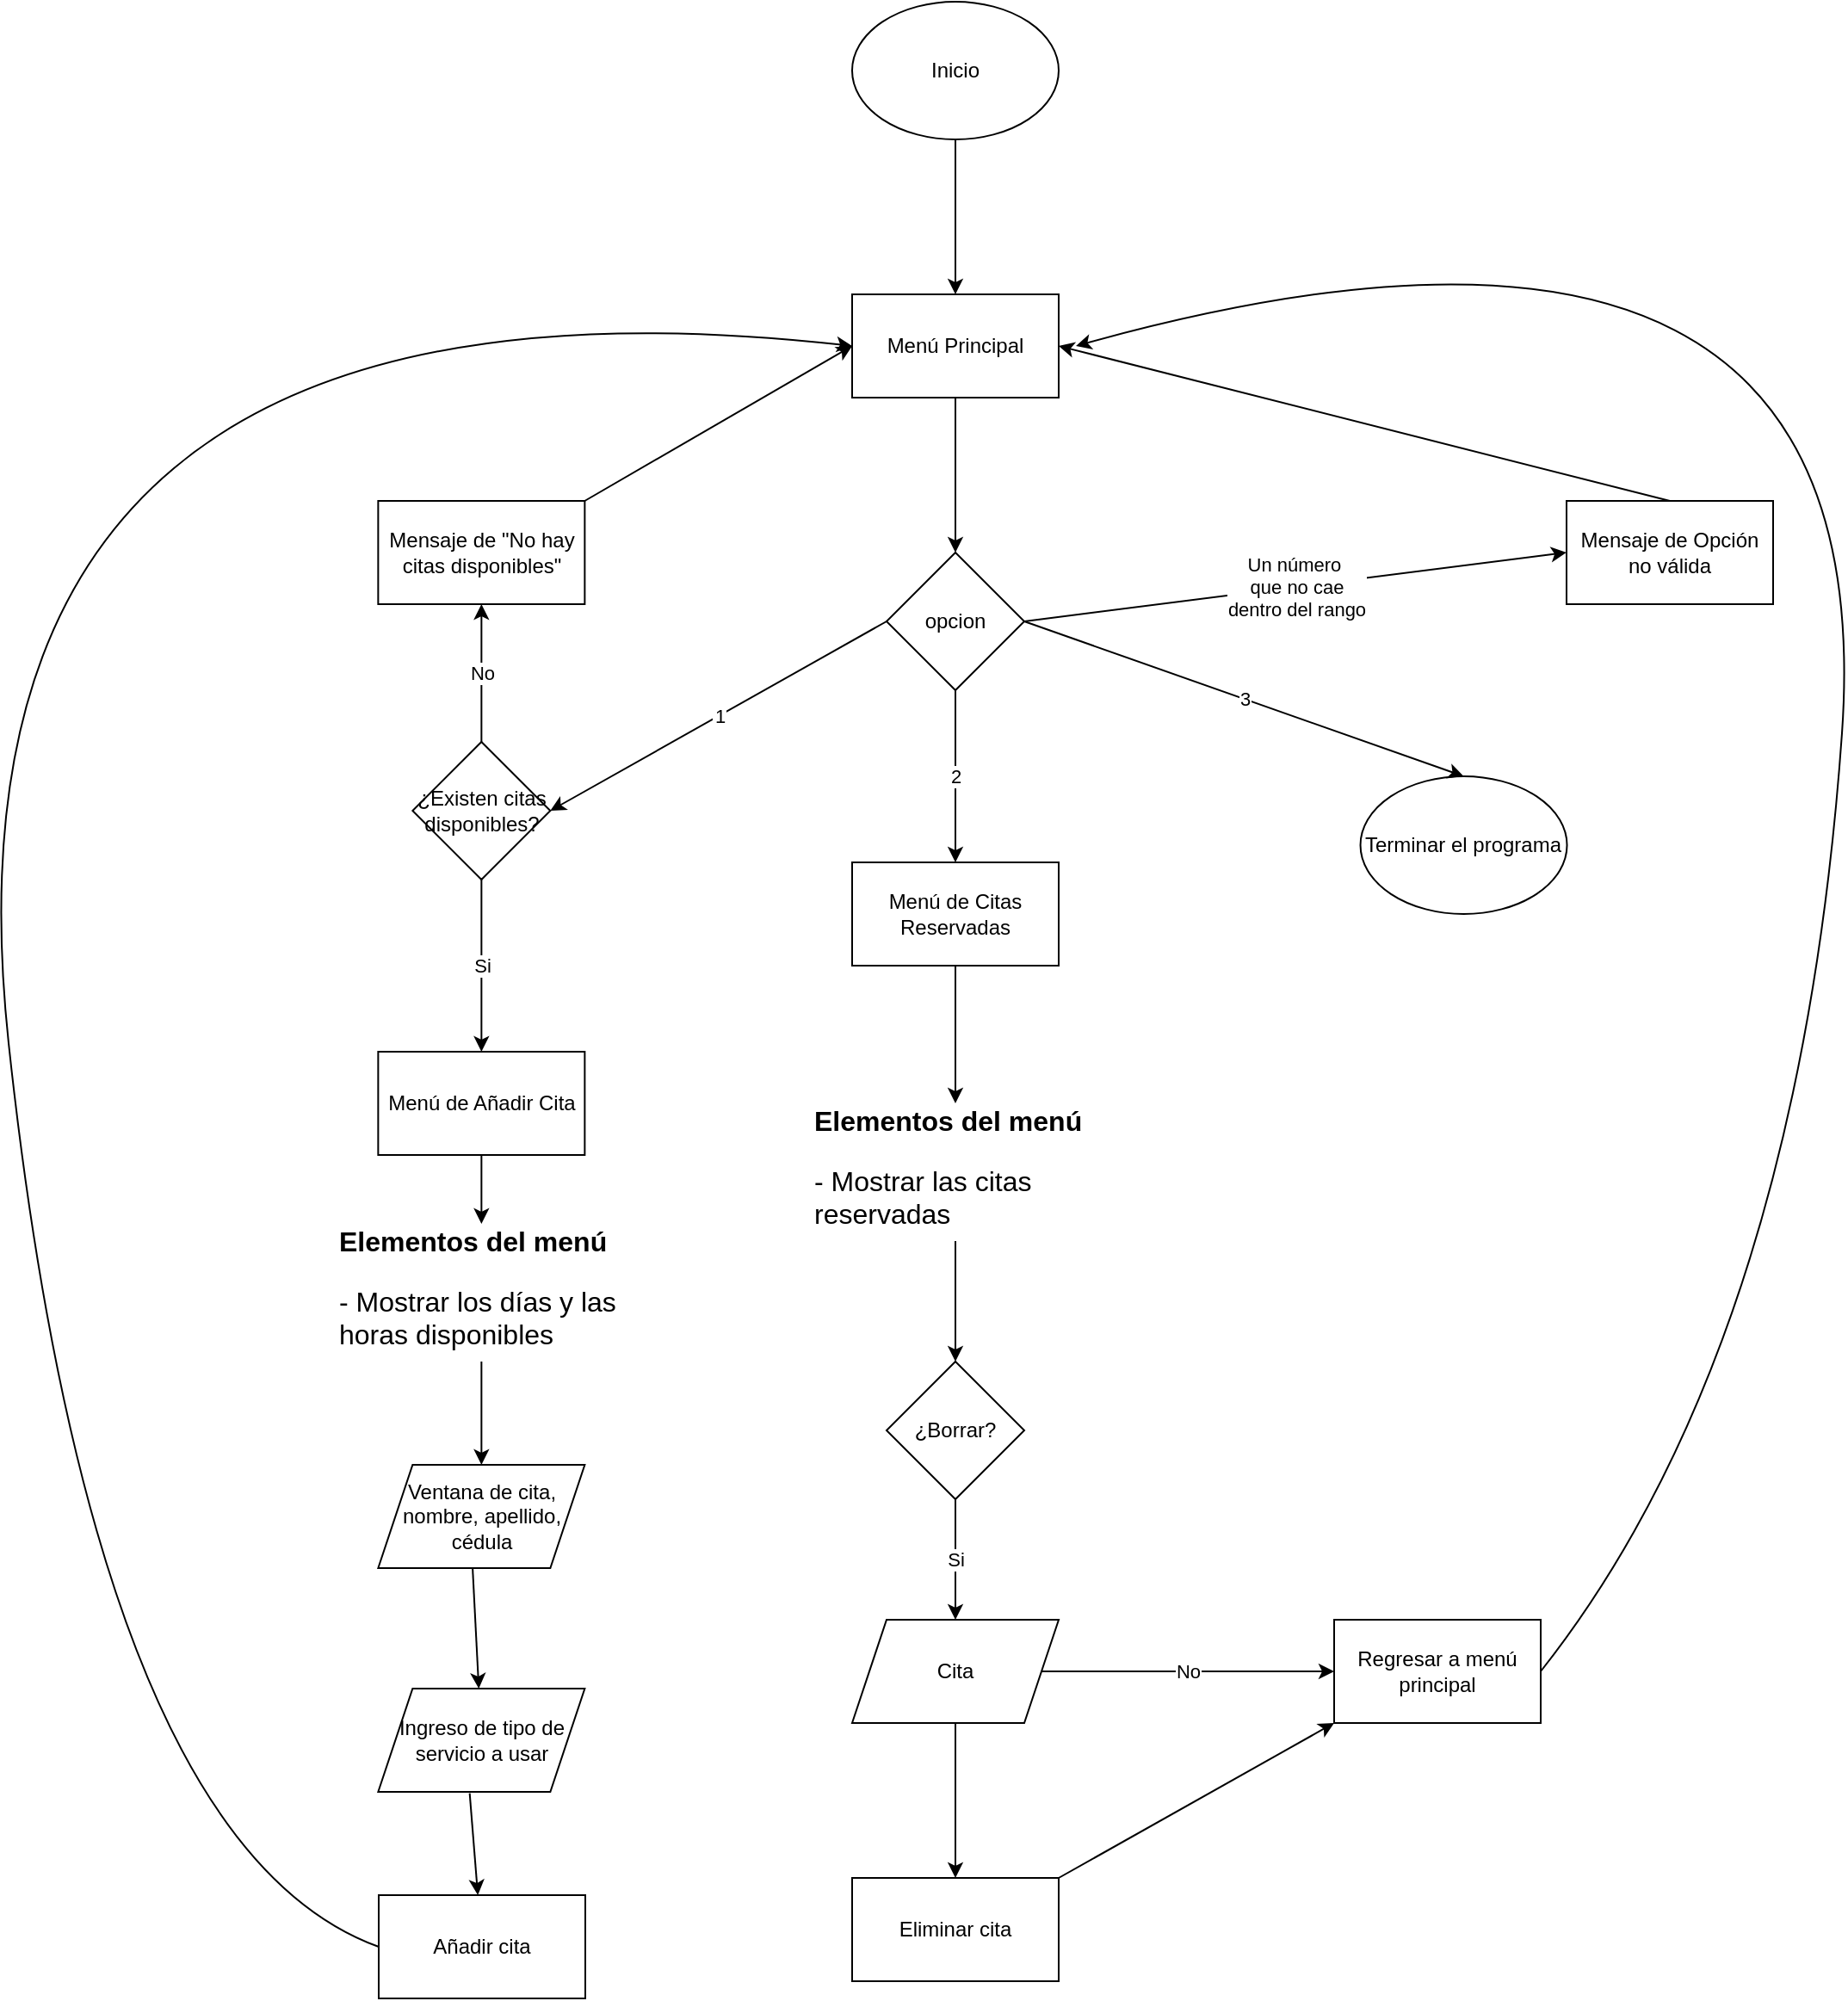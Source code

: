 <mxfile version="13.9.3" type="device"><diagram id="-OCHDFf61pPJBfT8Ho5-" name="Page-1"><mxGraphModel dx="2204" dy="1296" grid="1" gridSize="10" guides="1" tooltips="1" connect="1" arrows="1" fold="1" page="1" pageScale="1" pageWidth="1200" pageHeight="1920" math="0" shadow="0"><root><mxCell id="0"/><mxCell id="1" parent="0"/><mxCell id="IcwecvfH2MnojGUr0f61-1" value="Inicio" style="ellipse;whiteSpace=wrap;html=1;" vertex="1" parent="1"><mxGeometry x="560" y="30" width="120" height="80" as="geometry"/></mxCell><mxCell id="IcwecvfH2MnojGUr0f61-3" value="" style="endArrow=classic;html=1;exitX=0.5;exitY=1;exitDx=0;exitDy=0;entryX=0.5;entryY=0;entryDx=0;entryDy=0;" edge="1" parent="1" source="IcwecvfH2MnojGUr0f61-1" target="IcwecvfH2MnojGUr0f61-4"><mxGeometry width="50" height="50" relative="1" as="geometry"><mxPoint x="619.66" y="120" as="sourcePoint"/><mxPoint x="619.66" y="180" as="targetPoint"/></mxGeometry></mxCell><mxCell id="IcwecvfH2MnojGUr0f61-4" value="Menú Principal" style="rounded=0;whiteSpace=wrap;html=1;" vertex="1" parent="1"><mxGeometry x="560" y="200" width="120" height="60" as="geometry"/></mxCell><mxCell id="IcwecvfH2MnojGUr0f61-18" value="opcion" style="rhombus;whiteSpace=wrap;html=1;rounded=0;" vertex="1" parent="1"><mxGeometry x="580" y="350" width="80" height="80" as="geometry"/></mxCell><mxCell id="IcwecvfH2MnojGUr0f61-19" value="" style="endArrow=classic;html=1;exitX=0.5;exitY=1;exitDx=0;exitDy=0;entryX=0.5;entryY=0;entryDx=0;entryDy=0;" edge="1" parent="1" source="IcwecvfH2MnojGUr0f61-4" target="IcwecvfH2MnojGUr0f61-18"><mxGeometry width="50" height="50" relative="1" as="geometry"><mxPoint x="619.41" y="270.0" as="sourcePoint"/><mxPoint x="619.41" y="330" as="targetPoint"/></mxGeometry></mxCell><mxCell id="IcwecvfH2MnojGUr0f61-20" value="Menú de Añadir Cita" style="rounded=0;whiteSpace=wrap;html=1;" vertex="1" parent="1"><mxGeometry x="284.68" y="640" width="120" height="60" as="geometry"/></mxCell><mxCell id="IcwecvfH2MnojGUr0f61-21" value="Menú de Citas Reservadas" style="rounded=0;whiteSpace=wrap;html=1;" vertex="1" parent="1"><mxGeometry x="560" y="530" width="120" height="60" as="geometry"/></mxCell><mxCell id="IcwecvfH2MnojGUr0f61-23" value="Terminar el programa" style="ellipse;whiteSpace=wrap;html=1;rounded=0;" vertex="1" parent="1"><mxGeometry x="855.27" y="480.01" width="120" height="80" as="geometry"/></mxCell><mxCell id="IcwecvfH2MnojGUr0f61-35" value="1" style="endArrow=classic;html=1;exitX=0;exitY=0.5;exitDx=0;exitDy=0;entryX=1;entryY=0.5;entryDx=0;entryDy=0;" edge="1" parent="1" source="IcwecvfH2MnojGUr0f61-18" target="IcwecvfH2MnojGUr0f61-49"><mxGeometry relative="1" as="geometry"><mxPoint x="490" y="380" as="sourcePoint"/><mxPoint x="260" y="370" as="targetPoint"/></mxGeometry></mxCell><mxCell id="IcwecvfH2MnojGUr0f61-36" value="1" style="edgeLabel;resizable=0;html=1;align=center;verticalAlign=middle;" connectable="0" vertex="1" parent="IcwecvfH2MnojGUr0f61-35"><mxGeometry relative="1" as="geometry"/></mxCell><mxCell id="IcwecvfH2MnojGUr0f61-39" value="" style="endArrow=classic;html=1;exitX=1;exitY=0.5;exitDx=0;exitDy=0;entryX=0.5;entryY=0;entryDx=0;entryDy=0;" edge="1" parent="1" source="IcwecvfH2MnojGUr0f61-18" target="IcwecvfH2MnojGUr0f61-23"><mxGeometry relative="1" as="geometry"><mxPoint x="760" y="389.5" as="sourcePoint"/><mxPoint x="860" y="389.5" as="targetPoint"/></mxGeometry></mxCell><mxCell id="IcwecvfH2MnojGUr0f61-40" value="3" style="edgeLabel;resizable=0;html=1;align=center;verticalAlign=middle;" connectable="0" vertex="1" parent="IcwecvfH2MnojGUr0f61-39"><mxGeometry relative="1" as="geometry"/></mxCell><mxCell id="IcwecvfH2MnojGUr0f61-41" value="" style="endArrow=classic;html=1;exitX=0.5;exitY=1;exitDx=0;exitDy=0;entryX=0.5;entryY=0;entryDx=0;entryDy=0;" edge="1" parent="1" source="IcwecvfH2MnojGUr0f61-18" target="IcwecvfH2MnojGUr0f61-21"><mxGeometry relative="1" as="geometry"><mxPoint x="570" y="470" as="sourcePoint"/><mxPoint x="670" y="470" as="targetPoint"/></mxGeometry></mxCell><mxCell id="IcwecvfH2MnojGUr0f61-42" value="2" style="edgeLabel;resizable=0;html=1;align=center;verticalAlign=middle;" connectable="0" vertex="1" parent="IcwecvfH2MnojGUr0f61-41"><mxGeometry relative="1" as="geometry"/></mxCell><mxCell id="IcwecvfH2MnojGUr0f61-43" value="" style="endArrow=classic;html=1;exitX=1;exitY=0.5;exitDx=0;exitDy=0;entryX=0;entryY=0.5;entryDx=0;entryDy=0;" edge="1" parent="1" source="IcwecvfH2MnojGUr0f61-18" target="IcwecvfH2MnojGUr0f61-45"><mxGeometry relative="1" as="geometry"><mxPoint x="840" y="350" as="sourcePoint"/><mxPoint x="950" y="350" as="targetPoint"/></mxGeometry></mxCell><mxCell id="IcwecvfH2MnojGUr0f61-44" value="Un número&amp;nbsp;&lt;br&gt;que no cae&lt;br&gt;dentro del rango" style="edgeLabel;resizable=0;html=1;align=center;verticalAlign=middle;" connectable="0" vertex="1" parent="IcwecvfH2MnojGUr0f61-43"><mxGeometry relative="1" as="geometry"/></mxCell><mxCell id="IcwecvfH2MnojGUr0f61-45" value="Mensaje de Opción no válida" style="rounded=0;whiteSpace=wrap;html=1;" vertex="1" parent="1"><mxGeometry x="975" y="320" width="120" height="60" as="geometry"/></mxCell><mxCell id="IcwecvfH2MnojGUr0f61-46" value="" style="endArrow=classic;html=1;exitX=0.5;exitY=0;exitDx=0;exitDy=0;entryX=1;entryY=0.5;entryDx=0;entryDy=0;" edge="1" parent="1" source="IcwecvfH2MnojGUr0f61-45" target="IcwecvfH2MnojGUr0f61-4"><mxGeometry width="50" height="50" relative="1" as="geometry"><mxPoint x="970" y="280" as="sourcePoint"/><mxPoint x="1020" y="230" as="targetPoint"/></mxGeometry></mxCell><mxCell id="IcwecvfH2MnojGUr0f61-49" value="¿Existen citas disponibles?" style="rhombus;whiteSpace=wrap;html=1;rounded=0;" vertex="1" parent="1"><mxGeometry x="304.68" y="460" width="80" height="80" as="geometry"/></mxCell><mxCell id="IcwecvfH2MnojGUr0f61-50" value="Mensaje de &quot;No hay citas disponibles&quot;" style="rounded=0;whiteSpace=wrap;html=1;" vertex="1" parent="1"><mxGeometry x="284.68" y="320" width="120" height="60" as="geometry"/></mxCell><mxCell id="IcwecvfH2MnojGUr0f61-52" value="" style="endArrow=classic;html=1;exitX=0.5;exitY=0;exitDx=0;exitDy=0;entryX=0.5;entryY=1;entryDx=0;entryDy=0;" edge="1" parent="1" source="IcwecvfH2MnojGUr0f61-49" target="IcwecvfH2MnojGUr0f61-50"><mxGeometry relative="1" as="geometry"><mxPoint x="384.68" y="400" as="sourcePoint"/><mxPoint x="484.68" y="400" as="targetPoint"/></mxGeometry></mxCell><mxCell id="IcwecvfH2MnojGUr0f61-53" value="No" style="edgeLabel;resizable=0;html=1;align=center;verticalAlign=middle;" connectable="0" vertex="1" parent="IcwecvfH2MnojGUr0f61-52"><mxGeometry relative="1" as="geometry"/></mxCell><mxCell id="IcwecvfH2MnojGUr0f61-54" value="" style="endArrow=classic;html=1;entryX=0;entryY=0.5;entryDx=0;entryDy=0;exitX=1;exitY=0;exitDx=0;exitDy=0;" edge="1" parent="1" source="IcwecvfH2MnojGUr0f61-50" target="IcwecvfH2MnojGUr0f61-4"><mxGeometry width="50" height="50" relative="1" as="geometry"><mxPoint x="250" y="310" as="sourcePoint"/><mxPoint x="300" y="260" as="targetPoint"/></mxGeometry></mxCell><mxCell id="IcwecvfH2MnojGUr0f61-56" value="" style="endArrow=classic;html=1;exitX=0.5;exitY=1;exitDx=0;exitDy=0;entryX=0.5;entryY=0;entryDx=0;entryDy=0;" edge="1" parent="1" source="IcwecvfH2MnojGUr0f61-49" target="IcwecvfH2MnojGUr0f61-20"><mxGeometry relative="1" as="geometry"><mxPoint x="314.68" y="590" as="sourcePoint"/><mxPoint x="414.68" y="590" as="targetPoint"/></mxGeometry></mxCell><mxCell id="IcwecvfH2MnojGUr0f61-57" value="Si" style="edgeLabel;resizable=0;html=1;align=center;verticalAlign=middle;" connectable="0" vertex="1" parent="IcwecvfH2MnojGUr0f61-56"><mxGeometry relative="1" as="geometry"/></mxCell><mxCell id="IcwecvfH2MnojGUr0f61-58" value="&lt;h1 style=&quot;font-size: 16px&quot;&gt;&lt;font style=&quot;font-size: 16px&quot;&gt;Elementos del menú&lt;/font&gt;&lt;/h1&gt;&lt;p style=&quot;font-size: 16px&quot;&gt;&lt;font style=&quot;font-size: 16px&quot;&gt;- Mostrar los días y las horas disponibles&lt;/font&gt;&lt;/p&gt;" style="text;html=1;strokeColor=none;fillColor=none;spacing=5;spacingTop=-20;whiteSpace=wrap;overflow=hidden;rounded=0;" vertex="1" parent="1"><mxGeometry x="257.18" y="740" width="175" height="80" as="geometry"/></mxCell><mxCell id="IcwecvfH2MnojGUr0f61-59" value="" style="endArrow=classic;html=1;exitX=0.5;exitY=1;exitDx=0;exitDy=0;entryX=0.5;entryY=0;entryDx=0;entryDy=0;" edge="1" parent="1" source="IcwecvfH2MnojGUr0f61-20" target="IcwecvfH2MnojGUr0f61-58"><mxGeometry width="50" height="50" relative="1" as="geometry"><mxPoint x="474.68" y="730" as="sourcePoint"/><mxPoint x="524.68" y="680" as="targetPoint"/></mxGeometry></mxCell><mxCell id="IcwecvfH2MnojGUr0f61-60" value="Ventana de cita, nombre, apellido, cédula" style="shape=parallelogram;perimeter=parallelogramPerimeter;whiteSpace=wrap;html=1;fixedSize=1;rounded=0;" vertex="1" parent="1"><mxGeometry x="284.68" y="880" width="120" height="60" as="geometry"/></mxCell><mxCell id="IcwecvfH2MnojGUr0f61-61" value="" style="endArrow=classic;html=1;exitX=0.5;exitY=1;exitDx=0;exitDy=0;entryX=0.5;entryY=0;entryDx=0;entryDy=0;" edge="1" parent="1" source="IcwecvfH2MnojGUr0f61-58" target="IcwecvfH2MnojGUr0f61-60"><mxGeometry width="50" height="50" relative="1" as="geometry"><mxPoint x="394.68" y="880" as="sourcePoint"/><mxPoint x="444.68" y="830" as="targetPoint"/></mxGeometry></mxCell><mxCell id="IcwecvfH2MnojGUr0f61-62" value="Ingreso de tipo de servicio a usar" style="shape=parallelogram;perimeter=parallelogramPerimeter;whiteSpace=wrap;html=1;fixedSize=1;rounded=0;" vertex="1" parent="1"><mxGeometry x="284.68" y="1010" width="120" height="60" as="geometry"/></mxCell><mxCell id="IcwecvfH2MnojGUr0f61-63" value="" style="endArrow=classic;html=1;exitX=0.457;exitY=0.993;exitDx=0;exitDy=0;exitPerimeter=0;" edge="1" parent="1" source="IcwecvfH2MnojGUr0f61-60" target="IcwecvfH2MnojGUr0f61-62"><mxGeometry width="50" height="50" relative="1" as="geometry"><mxPoint x="344.68" y="990" as="sourcePoint"/><mxPoint x="394.68" y="940" as="targetPoint"/></mxGeometry></mxCell><mxCell id="IcwecvfH2MnojGUr0f61-64" value="Añadir cita" style="rounded=0;whiteSpace=wrap;html=1;" vertex="1" parent="1"><mxGeometry x="285" y="1130" width="120" height="60" as="geometry"/></mxCell><mxCell id="IcwecvfH2MnojGUr0f61-65" value="" style="endArrow=classic;html=1;exitX=0.443;exitY=1.014;exitDx=0;exitDy=0;exitPerimeter=0;" edge="1" parent="1" source="IcwecvfH2MnojGUr0f61-62" target="IcwecvfH2MnojGUr0f61-64"><mxGeometry width="50" height="50" relative="1" as="geometry"><mxPoint x="460" y="1100" as="sourcePoint"/><mxPoint x="510" y="1050" as="targetPoint"/></mxGeometry></mxCell><mxCell id="IcwecvfH2MnojGUr0f61-68" value="" style="curved=1;endArrow=classic;html=1;exitX=0;exitY=0.5;exitDx=0;exitDy=0;entryX=0;entryY=0.5;entryDx=0;entryDy=0;" edge="1" parent="1" source="IcwecvfH2MnojGUr0f61-64" target="IcwecvfH2MnojGUr0f61-4"><mxGeometry width="50" height="50" relative="1" as="geometry"><mxPoint x="190" y="1180" as="sourcePoint"/><mxPoint x="140" y="210" as="targetPoint"/><Array as="points"><mxPoint x="120" y="1100"/><mxPoint x="20" y="170"/></Array></mxGeometry></mxCell><mxCell id="IcwecvfH2MnojGUr0f61-69" value="&lt;h1 style=&quot;font-size: 16px&quot;&gt;&lt;font style=&quot;font-size: 16px&quot;&gt;Elementos del menú&lt;/font&gt;&lt;/h1&gt;&lt;p style=&quot;font-size: 16px&quot;&gt;&lt;font style=&quot;font-size: 16px&quot;&gt;- Mostrar las citas reservadas&lt;/font&gt;&lt;/p&gt;" style="text;html=1;strokeColor=none;fillColor=none;spacing=5;spacingTop=-20;whiteSpace=wrap;overflow=hidden;rounded=0;" vertex="1" parent="1"><mxGeometry x="532.5" y="670" width="175" height="80" as="geometry"/></mxCell><mxCell id="IcwecvfH2MnojGUr0f61-70" value="" style="endArrow=classic;html=1;exitX=0.5;exitY=1;exitDx=0;exitDy=0;entryX=0.5;entryY=0;entryDx=0;entryDy=0;" edge="1" parent="1" source="IcwecvfH2MnojGUr0f61-21" target="IcwecvfH2MnojGUr0f61-69"><mxGeometry width="50" height="50" relative="1" as="geometry"><mxPoint x="590" y="650" as="sourcePoint"/><mxPoint x="640" y="600" as="targetPoint"/></mxGeometry></mxCell><mxCell id="IcwecvfH2MnojGUr0f61-71" value="¿Borrar?" style="rhombus;whiteSpace=wrap;html=1;rounded=0;" vertex="1" parent="1"><mxGeometry x="580" y="820" width="80" height="80" as="geometry"/></mxCell><mxCell id="IcwecvfH2MnojGUr0f61-72" value="" style="endArrow=classic;html=1;exitX=0.5;exitY=1;exitDx=0;exitDy=0;entryX=0.5;entryY=0;entryDx=0;entryDy=0;" edge="1" parent="1" source="IcwecvfH2MnojGUr0f61-69" target="IcwecvfH2MnojGUr0f61-71"><mxGeometry width="50" height="50" relative="1" as="geometry"><mxPoint x="670" y="810" as="sourcePoint"/><mxPoint x="720" y="760" as="targetPoint"/></mxGeometry></mxCell><mxCell id="IcwecvfH2MnojGUr0f61-73" value="" style="endArrow=classic;html=1;exitX=0.5;exitY=1;exitDx=0;exitDy=0;entryX=0.5;entryY=0;entryDx=0;entryDy=0;" edge="1" parent="1" source="IcwecvfH2MnojGUr0f61-71" target="IcwecvfH2MnojGUr0f61-77"><mxGeometry relative="1" as="geometry"><mxPoint x="660" y="970" as="sourcePoint"/><mxPoint x="620" y="980" as="targetPoint"/></mxGeometry></mxCell><mxCell id="IcwecvfH2MnojGUr0f61-74" value="Si" style="edgeLabel;resizable=0;html=1;align=center;verticalAlign=middle;" connectable="0" vertex="1" parent="IcwecvfH2MnojGUr0f61-73"><mxGeometry relative="1" as="geometry"/></mxCell><mxCell id="IcwecvfH2MnojGUr0f61-77" value="Cita" style="shape=parallelogram;perimeter=parallelogramPerimeter;whiteSpace=wrap;html=1;fixedSize=1;rounded=0;" vertex="1" parent="1"><mxGeometry x="560" y="970" width="120" height="60" as="geometry"/></mxCell><mxCell id="IcwecvfH2MnojGUr0f61-78" value="Regresar a menú principal" style="rounded=0;whiteSpace=wrap;html=1;" vertex="1" parent="1"><mxGeometry x="840" y="970" width="120" height="60" as="geometry"/></mxCell><mxCell id="IcwecvfH2MnojGUr0f61-79" value="Eliminar cita" style="rounded=0;whiteSpace=wrap;html=1;" vertex="1" parent="1"><mxGeometry x="560" y="1120" width="120" height="60" as="geometry"/></mxCell><mxCell id="IcwecvfH2MnojGUr0f61-80" value="" style="endArrow=classic;html=1;exitX=0.5;exitY=1;exitDx=0;exitDy=0;entryX=0.5;entryY=0;entryDx=0;entryDy=0;" edge="1" parent="1" source="IcwecvfH2MnojGUr0f61-77" target="IcwecvfH2MnojGUr0f61-79"><mxGeometry width="50" height="50" relative="1" as="geometry"><mxPoint x="590" y="1110" as="sourcePoint"/><mxPoint x="640" y="1060" as="targetPoint"/></mxGeometry></mxCell><mxCell id="IcwecvfH2MnojGUr0f61-82" value="" style="endArrow=classic;html=1;exitX=1;exitY=0.5;exitDx=0;exitDy=0;entryX=0;entryY=0.5;entryDx=0;entryDy=0;" edge="1" parent="1" source="IcwecvfH2MnojGUr0f61-77" target="IcwecvfH2MnojGUr0f61-78"><mxGeometry relative="1" as="geometry"><mxPoint x="707.5" y="999.66" as="sourcePoint"/><mxPoint x="807.5" y="999.66" as="targetPoint"/></mxGeometry></mxCell><mxCell id="IcwecvfH2MnojGUr0f61-83" value="No" style="edgeLabel;resizable=0;html=1;align=center;verticalAlign=middle;" connectable="0" vertex="1" parent="IcwecvfH2MnojGUr0f61-82"><mxGeometry relative="1" as="geometry"/></mxCell><mxCell id="IcwecvfH2MnojGUr0f61-85" value="" style="endArrow=classic;html=1;exitX=1;exitY=0;exitDx=0;exitDy=0;entryX=0;entryY=1;entryDx=0;entryDy=0;" edge="1" parent="1" source="IcwecvfH2MnojGUr0f61-79" target="IcwecvfH2MnojGUr0f61-78"><mxGeometry width="50" height="50" relative="1" as="geometry"><mxPoint x="730" y="1140" as="sourcePoint"/><mxPoint x="780" y="1090" as="targetPoint"/></mxGeometry></mxCell><mxCell id="IcwecvfH2MnojGUr0f61-86" value="" style="curved=1;endArrow=classic;html=1;exitX=1;exitY=0.5;exitDx=0;exitDy=0;" edge="1" parent="1" source="IcwecvfH2MnojGUr0f61-78"><mxGeometry width="50" height="50" relative="1" as="geometry"><mxPoint x="1060" y="810" as="sourcePoint"/><mxPoint x="690" y="230" as="targetPoint"/><Array as="points"><mxPoint x="1110" y="810"/><mxPoint x="1160" y="100"/></Array></mxGeometry></mxCell></root></mxGraphModel></diagram></mxfile>